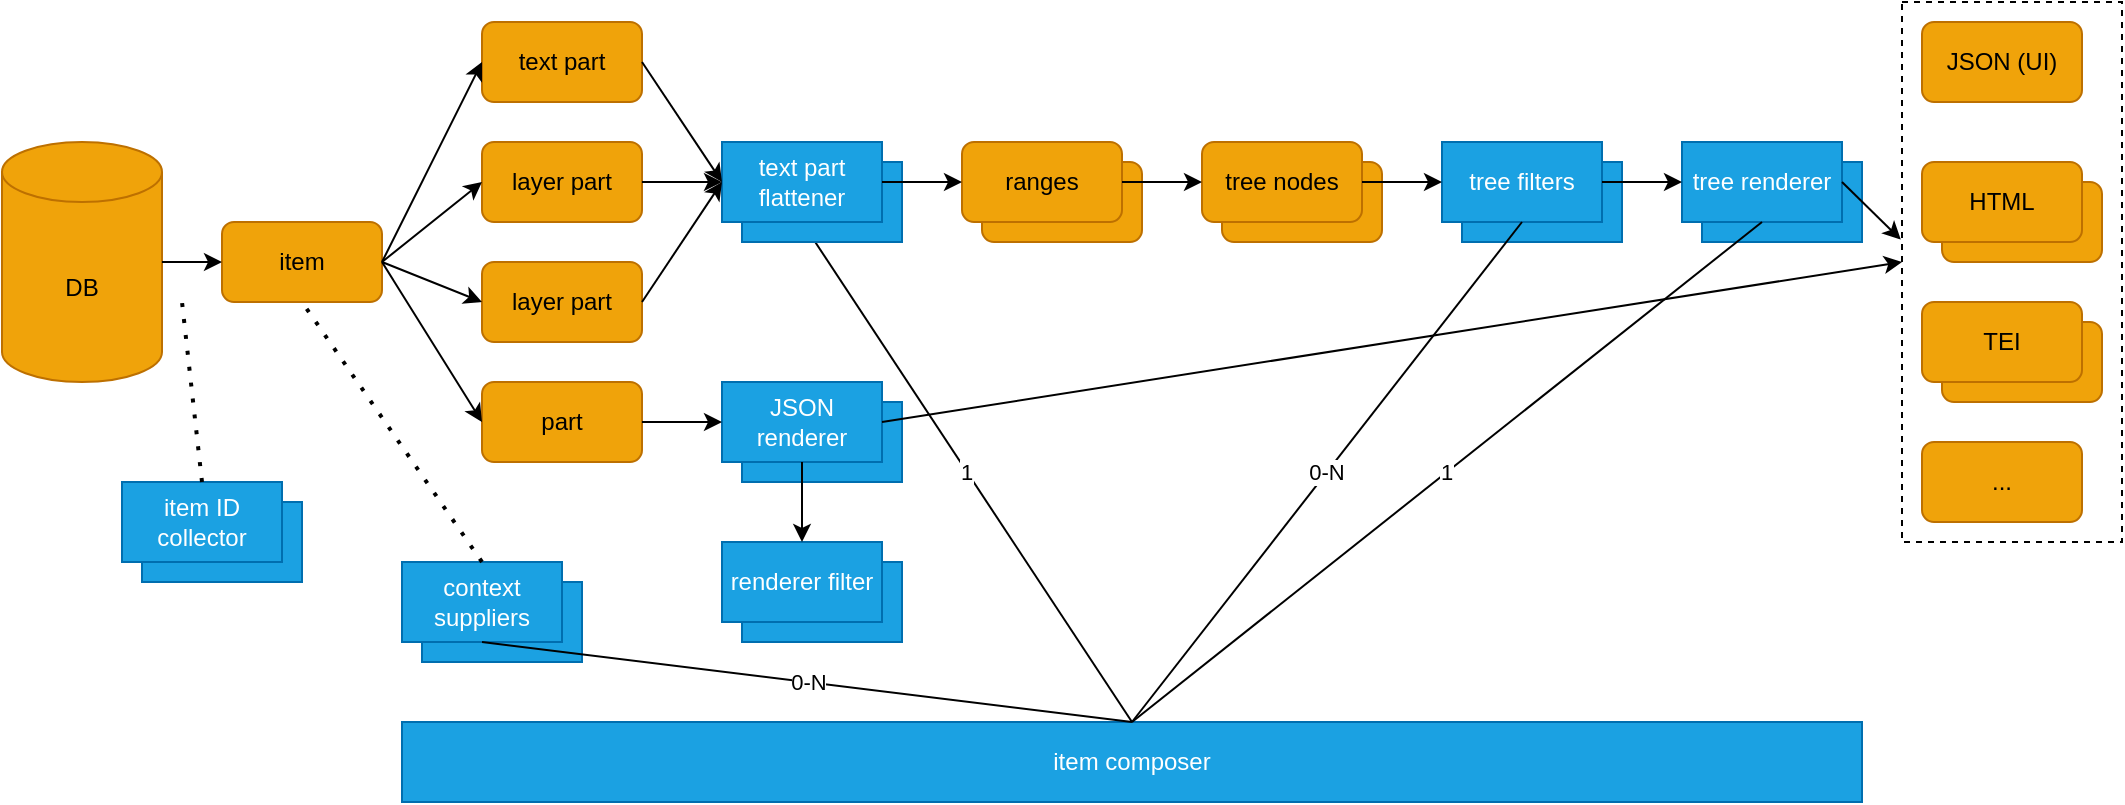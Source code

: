 <mxfile version="26.0.16">
  <diagram name="Page-1" id="YPn5rsURnXFiUVHeeNiu">
    <mxGraphModel dx="1371" dy="1112" grid="1" gridSize="10" guides="1" tooltips="1" connect="1" arrows="1" fold="1" page="1" pageScale="1" pageWidth="1169" pageHeight="827" math="0" shadow="0">
      <root>
        <mxCell id="0" />
        <mxCell id="1" parent="0" />
        <mxCell id="kszcCbuuxbmIS1OZK3w7-63" value="1" style="endArrow=none;html=1;rounded=0;exitX=0.5;exitY=0;exitDx=0;exitDy=0;entryX=0.5;entryY=1;entryDx=0;entryDy=0;" edge="1" parent="1" source="kszcCbuuxbmIS1OZK3w7-60" target="kszcCbuuxbmIS1OZK3w7-8">
          <mxGeometry width="50" height="50" relative="1" as="geometry">
            <mxPoint x="490" y="450" as="sourcePoint" />
            <mxPoint x="290" y="370" as="targetPoint" />
          </mxGeometry>
        </mxCell>
        <mxCell id="kszcCbuuxbmIS1OZK3w7-57" value="" style="rounded=0;whiteSpace=wrap;html=1;fillColor=none;dashed=1;" vertex="1" parent="1">
          <mxGeometry x="990" y="40" width="110" height="270" as="geometry" />
        </mxCell>
        <mxCell id="kszcCbuuxbmIS1OZK3w7-49" value="" style="rounded=1;whiteSpace=wrap;html=1;fillColor=#f0a30a;fontColor=#000000;strokeColor=#BD7000;" vertex="1" parent="1">
          <mxGeometry x="1010" y="200" width="80" height="40" as="geometry" />
        </mxCell>
        <mxCell id="kszcCbuuxbmIS1OZK3w7-22" value="" style="rounded=1;whiteSpace=wrap;html=1;fillColor=#f0a30a;fontColor=#000000;strokeColor=#BD7000;" vertex="1" parent="1">
          <mxGeometry x="1010" y="130" width="80" height="40" as="geometry" />
        </mxCell>
        <mxCell id="kszcCbuuxbmIS1OZK3w7-18" value="" style="rounded=0;whiteSpace=wrap;html=1;fillColor=#1ba1e2;fontColor=#ffffff;strokeColor=#006EAF;" vertex="1" parent="1">
          <mxGeometry x="890" y="120" width="80" height="40" as="geometry" />
        </mxCell>
        <mxCell id="kszcCbuuxbmIS1OZK3w7-16" value="" style="rounded=0;whiteSpace=wrap;html=1;fillColor=#1ba1e2;fontColor=#ffffff;strokeColor=#006EAF;" vertex="1" parent="1">
          <mxGeometry x="410" y="120" width="80" height="40" as="geometry" />
        </mxCell>
        <mxCell id="kszcCbuuxbmIS1OZK3w7-15" value="" style="rounded=0;whiteSpace=wrap;html=1;fillColor=#1ba1e2;fontColor=#ffffff;strokeColor=#006EAF;" vertex="1" parent="1">
          <mxGeometry x="770" y="120" width="80" height="40" as="geometry" />
        </mxCell>
        <mxCell id="kszcCbuuxbmIS1OZK3w7-13" value="" style="rounded=1;whiteSpace=wrap;html=1;fillColor=#f0a30a;fontColor=#000000;strokeColor=#BD7000;" vertex="1" parent="1">
          <mxGeometry x="650" y="120" width="80" height="40" as="geometry" />
        </mxCell>
        <mxCell id="kszcCbuuxbmIS1OZK3w7-12" value="" style="rounded=1;whiteSpace=wrap;html=1;fillColor=#f0a30a;fontColor=#000000;strokeColor=#BD7000;" vertex="1" parent="1">
          <mxGeometry x="530" y="120" width="80" height="40" as="geometry" />
        </mxCell>
        <mxCell id="kszcCbuuxbmIS1OZK3w7-1" value="DB" style="shape=cylinder3;whiteSpace=wrap;html=1;boundedLbl=1;backgroundOutline=1;size=15;fillColor=#f0a30a;fontColor=#000000;strokeColor=#BD7000;" vertex="1" parent="1">
          <mxGeometry x="40" y="110" width="80" height="120" as="geometry" />
        </mxCell>
        <mxCell id="kszcCbuuxbmIS1OZK3w7-2" value="item" style="rounded=1;whiteSpace=wrap;html=1;fillColor=#f0a30a;fontColor=#000000;strokeColor=#BD7000;" vertex="1" parent="1">
          <mxGeometry x="150" y="150" width="80" height="40" as="geometry" />
        </mxCell>
        <mxCell id="kszcCbuuxbmIS1OZK3w7-3" value="text part" style="rounded=1;whiteSpace=wrap;html=1;fillColor=#f0a30a;fontColor=#000000;strokeColor=#BD7000;" vertex="1" parent="1">
          <mxGeometry x="280" y="50" width="80" height="40" as="geometry" />
        </mxCell>
        <mxCell id="kszcCbuuxbmIS1OZK3w7-4" value="layer part" style="rounded=1;whiteSpace=wrap;html=1;fillColor=#f0a30a;fontColor=#000000;strokeColor=#BD7000;" vertex="1" parent="1">
          <mxGeometry x="280" y="110" width="80" height="40" as="geometry" />
        </mxCell>
        <mxCell id="kszcCbuuxbmIS1OZK3w7-5" value="layer part" style="rounded=1;whiteSpace=wrap;html=1;fillColor=#f0a30a;fontColor=#000000;strokeColor=#BD7000;" vertex="1" parent="1">
          <mxGeometry x="280" y="170" width="80" height="40" as="geometry" />
        </mxCell>
        <mxCell id="kszcCbuuxbmIS1OZK3w7-6" value="part" style="rounded=1;whiteSpace=wrap;html=1;fillColor=#f0a30a;fontColor=#000000;strokeColor=#BD7000;" vertex="1" parent="1">
          <mxGeometry x="280" y="230" width="80" height="40" as="geometry" />
        </mxCell>
        <mxCell id="kszcCbuuxbmIS1OZK3w7-8" value="text part flattener" style="rounded=0;whiteSpace=wrap;html=1;fillColor=#1ba1e2;fontColor=#ffffff;strokeColor=#006EAF;" vertex="1" parent="1">
          <mxGeometry x="400" y="110" width="80" height="40" as="geometry" />
        </mxCell>
        <mxCell id="kszcCbuuxbmIS1OZK3w7-10" value="ranges" style="rounded=1;whiteSpace=wrap;html=1;fillColor=#f0a30a;fontColor=#000000;strokeColor=#BD7000;" vertex="1" parent="1">
          <mxGeometry x="520" y="110" width="80" height="40" as="geometry" />
        </mxCell>
        <mxCell id="kszcCbuuxbmIS1OZK3w7-11" value="tree nodes" style="rounded=1;whiteSpace=wrap;html=1;fillColor=#f0a30a;fontColor=#000000;strokeColor=#BD7000;" vertex="1" parent="1">
          <mxGeometry x="640" y="110" width="80" height="40" as="geometry" />
        </mxCell>
        <mxCell id="kszcCbuuxbmIS1OZK3w7-14" value="tree filters" style="rounded=0;whiteSpace=wrap;html=1;fillColor=#1ba1e2;fontColor=#ffffff;strokeColor=#006EAF;" vertex="1" parent="1">
          <mxGeometry x="760" y="110" width="80" height="40" as="geometry" />
        </mxCell>
        <mxCell id="kszcCbuuxbmIS1OZK3w7-17" value="tree renderer" style="rounded=0;whiteSpace=wrap;html=1;fillColor=#1ba1e2;fontColor=#ffffff;strokeColor=#006EAF;" vertex="1" parent="1">
          <mxGeometry x="880" y="110" width="80" height="40" as="geometry" />
        </mxCell>
        <mxCell id="kszcCbuuxbmIS1OZK3w7-19" value="JSON (UI)" style="rounded=1;whiteSpace=wrap;html=1;fillColor=#f0a30a;fontColor=#000000;strokeColor=#BD7000;" vertex="1" parent="1">
          <mxGeometry x="1000" y="50" width="80" height="40" as="geometry" />
        </mxCell>
        <mxCell id="kszcCbuuxbmIS1OZK3w7-20" value="HTML" style="rounded=1;whiteSpace=wrap;html=1;fillColor=#f0a30a;fontColor=#000000;strokeColor=#BD7000;" vertex="1" parent="1">
          <mxGeometry x="1000" y="120" width="80" height="40" as="geometry" />
        </mxCell>
        <mxCell id="kszcCbuuxbmIS1OZK3w7-21" value="TEI" style="rounded=1;whiteSpace=wrap;html=1;fillColor=#f0a30a;fontColor=#000000;strokeColor=#BD7000;" vertex="1" parent="1">
          <mxGeometry x="1000" y="190" width="80" height="40" as="geometry" />
        </mxCell>
        <mxCell id="kszcCbuuxbmIS1OZK3w7-23" value="" style="rounded=0;whiteSpace=wrap;html=1;fillColor=#1ba1e2;fontColor=#ffffff;strokeColor=#006EAF;" vertex="1" parent="1">
          <mxGeometry x="410" y="240" width="80" height="40" as="geometry" />
        </mxCell>
        <mxCell id="kszcCbuuxbmIS1OZK3w7-24" value="JSON renderer" style="rounded=0;whiteSpace=wrap;html=1;fillColor=#1ba1e2;fontColor=#ffffff;strokeColor=#006EAF;" vertex="1" parent="1">
          <mxGeometry x="400" y="230" width="80" height="40" as="geometry" />
        </mxCell>
        <mxCell id="kszcCbuuxbmIS1OZK3w7-25" value="" style="rounded=0;whiteSpace=wrap;html=1;fillColor=#1ba1e2;fontColor=#ffffff;strokeColor=#006EAF;" vertex="1" parent="1">
          <mxGeometry x="410" y="320" width="80" height="40" as="geometry" />
        </mxCell>
        <mxCell id="kszcCbuuxbmIS1OZK3w7-26" value="renderer filter" style="rounded=0;whiteSpace=wrap;html=1;fillColor=#1ba1e2;fontColor=#ffffff;strokeColor=#006EAF;" vertex="1" parent="1">
          <mxGeometry x="400" y="310" width="80" height="40" as="geometry" />
        </mxCell>
        <mxCell id="kszcCbuuxbmIS1OZK3w7-28" value="" style="rounded=0;whiteSpace=wrap;html=1;fillColor=#1ba1e2;fontColor=#ffffff;strokeColor=#006EAF;" vertex="1" parent="1">
          <mxGeometry x="110" y="290" width="80" height="40" as="geometry" />
        </mxCell>
        <mxCell id="kszcCbuuxbmIS1OZK3w7-29" value="item ID collector" style="rounded=0;whiteSpace=wrap;html=1;fillColor=#1ba1e2;fontColor=#ffffff;strokeColor=#006EAF;" vertex="1" parent="1">
          <mxGeometry x="100" y="280" width="80" height="40" as="geometry" />
        </mxCell>
        <mxCell id="kszcCbuuxbmIS1OZK3w7-30" value="" style="endArrow=classic;html=1;rounded=0;exitX=1;exitY=0.5;exitDx=0;exitDy=0;exitPerimeter=0;entryX=0;entryY=0.5;entryDx=0;entryDy=0;" edge="1" parent="1" source="kszcCbuuxbmIS1OZK3w7-1" target="kszcCbuuxbmIS1OZK3w7-2">
          <mxGeometry width="50" height="50" relative="1" as="geometry">
            <mxPoint x="630" y="440" as="sourcePoint" />
            <mxPoint x="680" y="390" as="targetPoint" />
          </mxGeometry>
        </mxCell>
        <mxCell id="kszcCbuuxbmIS1OZK3w7-31" value="" style="endArrow=classic;html=1;rounded=0;exitX=1;exitY=0.5;exitDx=0;exitDy=0;entryX=0;entryY=0.5;entryDx=0;entryDy=0;" edge="1" parent="1" source="kszcCbuuxbmIS1OZK3w7-2" target="kszcCbuuxbmIS1OZK3w7-3">
          <mxGeometry width="50" height="50" relative="1" as="geometry">
            <mxPoint x="130" y="133" as="sourcePoint" />
            <mxPoint x="160" y="133" as="targetPoint" />
          </mxGeometry>
        </mxCell>
        <mxCell id="kszcCbuuxbmIS1OZK3w7-32" value="" style="endArrow=classic;html=1;rounded=0;exitX=1;exitY=0.5;exitDx=0;exitDy=0;entryX=0;entryY=0.5;entryDx=0;entryDy=0;" edge="1" parent="1" source="kszcCbuuxbmIS1OZK3w7-2" target="kszcCbuuxbmIS1OZK3w7-4">
          <mxGeometry width="50" height="50" relative="1" as="geometry">
            <mxPoint x="240" y="180" as="sourcePoint" />
            <mxPoint x="290" y="80" as="targetPoint" />
          </mxGeometry>
        </mxCell>
        <mxCell id="kszcCbuuxbmIS1OZK3w7-33" value="" style="endArrow=classic;html=1;rounded=0;exitX=1;exitY=0.5;exitDx=0;exitDy=0;entryX=0;entryY=0.5;entryDx=0;entryDy=0;" edge="1" parent="1" source="kszcCbuuxbmIS1OZK3w7-2" target="kszcCbuuxbmIS1OZK3w7-5">
          <mxGeometry width="50" height="50" relative="1" as="geometry">
            <mxPoint x="250" y="190" as="sourcePoint" />
            <mxPoint x="300" y="90" as="targetPoint" />
          </mxGeometry>
        </mxCell>
        <mxCell id="kszcCbuuxbmIS1OZK3w7-34" value="" style="endArrow=classic;html=1;rounded=0;exitX=1;exitY=0.5;exitDx=0;exitDy=0;entryX=0;entryY=0.5;entryDx=0;entryDy=0;" edge="1" parent="1" source="kszcCbuuxbmIS1OZK3w7-2" target="kszcCbuuxbmIS1OZK3w7-6">
          <mxGeometry width="50" height="50" relative="1" as="geometry">
            <mxPoint x="260" y="200" as="sourcePoint" />
            <mxPoint x="310" y="100" as="targetPoint" />
          </mxGeometry>
        </mxCell>
        <mxCell id="kszcCbuuxbmIS1OZK3w7-36" value="" style="endArrow=classic;html=1;rounded=0;exitX=1;exitY=0.5;exitDx=0;exitDy=0;entryX=0;entryY=0.5;entryDx=0;entryDy=0;" edge="1" parent="1" source="kszcCbuuxbmIS1OZK3w7-3" target="kszcCbuuxbmIS1OZK3w7-8">
          <mxGeometry width="50" height="50" relative="1" as="geometry">
            <mxPoint x="280" y="220" as="sourcePoint" />
            <mxPoint x="330" y="120" as="targetPoint" />
          </mxGeometry>
        </mxCell>
        <mxCell id="kszcCbuuxbmIS1OZK3w7-37" value="" style="endArrow=classic;html=1;rounded=0;exitX=1;exitY=0.5;exitDx=0;exitDy=0;entryX=0;entryY=0.5;entryDx=0;entryDy=0;" edge="1" parent="1" source="kszcCbuuxbmIS1OZK3w7-4" target="kszcCbuuxbmIS1OZK3w7-8">
          <mxGeometry width="50" height="50" relative="1" as="geometry">
            <mxPoint x="290" y="230" as="sourcePoint" />
            <mxPoint x="340" y="130" as="targetPoint" />
          </mxGeometry>
        </mxCell>
        <mxCell id="kszcCbuuxbmIS1OZK3w7-38" value="" style="endArrow=classic;html=1;rounded=0;exitX=1;exitY=0.5;exitDx=0;exitDy=0;entryX=0;entryY=0.5;entryDx=0;entryDy=0;" edge="1" parent="1" source="kszcCbuuxbmIS1OZK3w7-5" target="kszcCbuuxbmIS1OZK3w7-8">
          <mxGeometry width="50" height="50" relative="1" as="geometry">
            <mxPoint x="300" y="240" as="sourcePoint" />
            <mxPoint x="350" y="140" as="targetPoint" />
          </mxGeometry>
        </mxCell>
        <mxCell id="kszcCbuuxbmIS1OZK3w7-39" value="" style="endArrow=classic;html=1;rounded=0;exitX=1;exitY=0.5;exitDx=0;exitDy=0;entryX=0;entryY=0.5;entryDx=0;entryDy=0;" edge="1" parent="1" source="kszcCbuuxbmIS1OZK3w7-6" target="kszcCbuuxbmIS1OZK3w7-24">
          <mxGeometry width="50" height="50" relative="1" as="geometry">
            <mxPoint x="310" y="250" as="sourcePoint" />
            <mxPoint x="360" y="150" as="targetPoint" />
          </mxGeometry>
        </mxCell>
        <mxCell id="kszcCbuuxbmIS1OZK3w7-40" value="" style="endArrow=classic;html=1;rounded=0;exitX=0.5;exitY=1;exitDx=0;exitDy=0;entryX=0.5;entryY=0;entryDx=0;entryDy=0;" edge="1" parent="1" source="kszcCbuuxbmIS1OZK3w7-24" target="kszcCbuuxbmIS1OZK3w7-26">
          <mxGeometry width="50" height="50" relative="1" as="geometry">
            <mxPoint x="320" y="260" as="sourcePoint" />
            <mxPoint x="370" y="160" as="targetPoint" />
          </mxGeometry>
        </mxCell>
        <mxCell id="kszcCbuuxbmIS1OZK3w7-41" value="" style="endArrow=none;dashed=1;html=1;dashPattern=1 3;strokeWidth=2;rounded=0;exitX=0.5;exitY=0;exitDx=0;exitDy=0;" edge="1" parent="1" source="kszcCbuuxbmIS1OZK3w7-29">
          <mxGeometry width="50" height="50" relative="1" as="geometry">
            <mxPoint x="630" y="440" as="sourcePoint" />
            <mxPoint x="130" y="190" as="targetPoint" />
          </mxGeometry>
        </mxCell>
        <mxCell id="kszcCbuuxbmIS1OZK3w7-43" value="" style="endArrow=classic;html=1;rounded=0;" edge="1" parent="1" source="kszcCbuuxbmIS1OZK3w7-8" target="kszcCbuuxbmIS1OZK3w7-10">
          <mxGeometry width="50" height="50" relative="1" as="geometry">
            <mxPoint x="480" y="130" as="sourcePoint" />
            <mxPoint x="520" y="130" as="targetPoint" />
          </mxGeometry>
        </mxCell>
        <mxCell id="kszcCbuuxbmIS1OZK3w7-44" value="" style="endArrow=classic;html=1;rounded=0;entryX=0;entryY=0.5;entryDx=0;entryDy=0;exitX=1;exitY=0.5;exitDx=0;exitDy=0;" edge="1" parent="1" source="kszcCbuuxbmIS1OZK3w7-10" target="kszcCbuuxbmIS1OZK3w7-11">
          <mxGeometry width="50" height="50" relative="1" as="geometry">
            <mxPoint x="585" y="129.71" as="sourcePoint" />
            <mxPoint x="625" y="129.71" as="targetPoint" />
          </mxGeometry>
        </mxCell>
        <mxCell id="kszcCbuuxbmIS1OZK3w7-45" value="" style="endArrow=classic;html=1;rounded=0;entryX=0;entryY=0.5;entryDx=0;entryDy=0;exitX=1;exitY=0.5;exitDx=0;exitDy=0;" edge="1" parent="1" source="kszcCbuuxbmIS1OZK3w7-11" target="kszcCbuuxbmIS1OZK3w7-14">
          <mxGeometry width="50" height="50" relative="1" as="geometry">
            <mxPoint x="500" y="150" as="sourcePoint" />
            <mxPoint x="540" y="150" as="targetPoint" />
          </mxGeometry>
        </mxCell>
        <mxCell id="kszcCbuuxbmIS1OZK3w7-46" value="" style="endArrow=classic;html=1;rounded=0;entryX=0;entryY=0.5;entryDx=0;entryDy=0;exitX=1;exitY=0.5;exitDx=0;exitDy=0;" edge="1" parent="1" source="kszcCbuuxbmIS1OZK3w7-14" target="kszcCbuuxbmIS1OZK3w7-17">
          <mxGeometry width="50" height="50" relative="1" as="geometry">
            <mxPoint x="510" y="160" as="sourcePoint" />
            <mxPoint x="550" y="160" as="targetPoint" />
          </mxGeometry>
        </mxCell>
        <mxCell id="kszcCbuuxbmIS1OZK3w7-48" value="" style="endArrow=classic;html=1;rounded=0;entryX=-0.006;entryY=0.46;entryDx=0;entryDy=0;exitX=1;exitY=0.5;exitDx=0;exitDy=0;entryPerimeter=0;" edge="1" parent="1" source="kszcCbuuxbmIS1OZK3w7-17">
          <mxGeometry width="50" height="50" relative="1" as="geometry">
            <mxPoint x="970" y="140" as="sourcePoint" />
            <mxPoint x="989.4" y="158.8" as="targetPoint" />
          </mxGeometry>
        </mxCell>
        <mxCell id="kszcCbuuxbmIS1OZK3w7-50" value="..." style="rounded=1;whiteSpace=wrap;html=1;fillColor=#f0a30a;fontColor=#000000;strokeColor=#BD7000;" vertex="1" parent="1">
          <mxGeometry x="1000" y="260" width="80" height="40" as="geometry" />
        </mxCell>
        <mxCell id="kszcCbuuxbmIS1OZK3w7-53" value="" style="endArrow=classic;html=1;rounded=0;entryX=0;entryY=0.5;entryDx=0;entryDy=0;exitX=1;exitY=0.5;exitDx=0;exitDy=0;" edge="1" parent="1" source="kszcCbuuxbmIS1OZK3w7-24">
          <mxGeometry width="50" height="50" relative="1" as="geometry">
            <mxPoint x="970" y="140" as="sourcePoint" />
            <mxPoint x="990" y="170" as="targetPoint" />
          </mxGeometry>
        </mxCell>
        <mxCell id="kszcCbuuxbmIS1OZK3w7-58" value="" style="rounded=0;whiteSpace=wrap;html=1;fillColor=#1ba1e2;fontColor=#ffffff;strokeColor=#006EAF;" vertex="1" parent="1">
          <mxGeometry x="250" y="330" width="80" height="40" as="geometry" />
        </mxCell>
        <mxCell id="kszcCbuuxbmIS1OZK3w7-59" value="context suppliers" style="rounded=0;whiteSpace=wrap;html=1;fillColor=#1ba1e2;fontColor=#ffffff;strokeColor=#006EAF;" vertex="1" parent="1">
          <mxGeometry x="240" y="320" width="80" height="40" as="geometry" />
        </mxCell>
        <mxCell id="kszcCbuuxbmIS1OZK3w7-60" value="item composer" style="rounded=0;whiteSpace=wrap;html=1;fillColor=#1ba1e2;fontColor=#ffffff;strokeColor=#006EAF;" vertex="1" parent="1">
          <mxGeometry x="240" y="400" width="730" height="40" as="geometry" />
        </mxCell>
        <mxCell id="kszcCbuuxbmIS1OZK3w7-62" value="0-N" style="endArrow=none;html=1;rounded=0;exitX=0.5;exitY=0;exitDx=0;exitDy=0;entryX=0.5;entryY=1;entryDx=0;entryDy=0;" edge="1" parent="1" source="kszcCbuuxbmIS1OZK3w7-60" target="kszcCbuuxbmIS1OZK3w7-59">
          <mxGeometry width="50" height="50" relative="1" as="geometry">
            <mxPoint x="490" y="450" as="sourcePoint" />
            <mxPoint x="150" y="330" as="targetPoint" />
          </mxGeometry>
        </mxCell>
        <mxCell id="kszcCbuuxbmIS1OZK3w7-64" value="0-N" style="endArrow=none;html=1;rounded=0;exitX=0.5;exitY=0;exitDx=0;exitDy=0;entryX=0.5;entryY=1;entryDx=0;entryDy=0;" edge="1" parent="1" source="kszcCbuuxbmIS1OZK3w7-60" target="kszcCbuuxbmIS1OZK3w7-14">
          <mxGeometry width="50" height="50" relative="1" as="geometry">
            <mxPoint x="500" y="460" as="sourcePoint" />
            <mxPoint x="300" y="380" as="targetPoint" />
          </mxGeometry>
        </mxCell>
        <mxCell id="kszcCbuuxbmIS1OZK3w7-65" value="1" style="endArrow=none;html=1;rounded=0;exitX=0.5;exitY=0;exitDx=0;exitDy=0;entryX=0.5;entryY=1;entryDx=0;entryDy=0;" edge="1" parent="1" source="kszcCbuuxbmIS1OZK3w7-60" target="kszcCbuuxbmIS1OZK3w7-17">
          <mxGeometry width="50" height="50" relative="1" as="geometry">
            <mxPoint x="510" y="470" as="sourcePoint" />
            <mxPoint x="310" y="390" as="targetPoint" />
          </mxGeometry>
        </mxCell>
        <mxCell id="kszcCbuuxbmIS1OZK3w7-66" value="" style="endArrow=none;dashed=1;html=1;dashPattern=1 3;strokeWidth=2;rounded=0;exitX=0.5;exitY=0;exitDx=0;exitDy=0;entryX=0.5;entryY=1;entryDx=0;entryDy=0;" edge="1" parent="1" source="kszcCbuuxbmIS1OZK3w7-59" target="kszcCbuuxbmIS1OZK3w7-2">
          <mxGeometry width="50" height="50" relative="1" as="geometry">
            <mxPoint x="150" y="290" as="sourcePoint" />
            <mxPoint x="140" y="200" as="targetPoint" />
          </mxGeometry>
        </mxCell>
      </root>
    </mxGraphModel>
  </diagram>
</mxfile>
